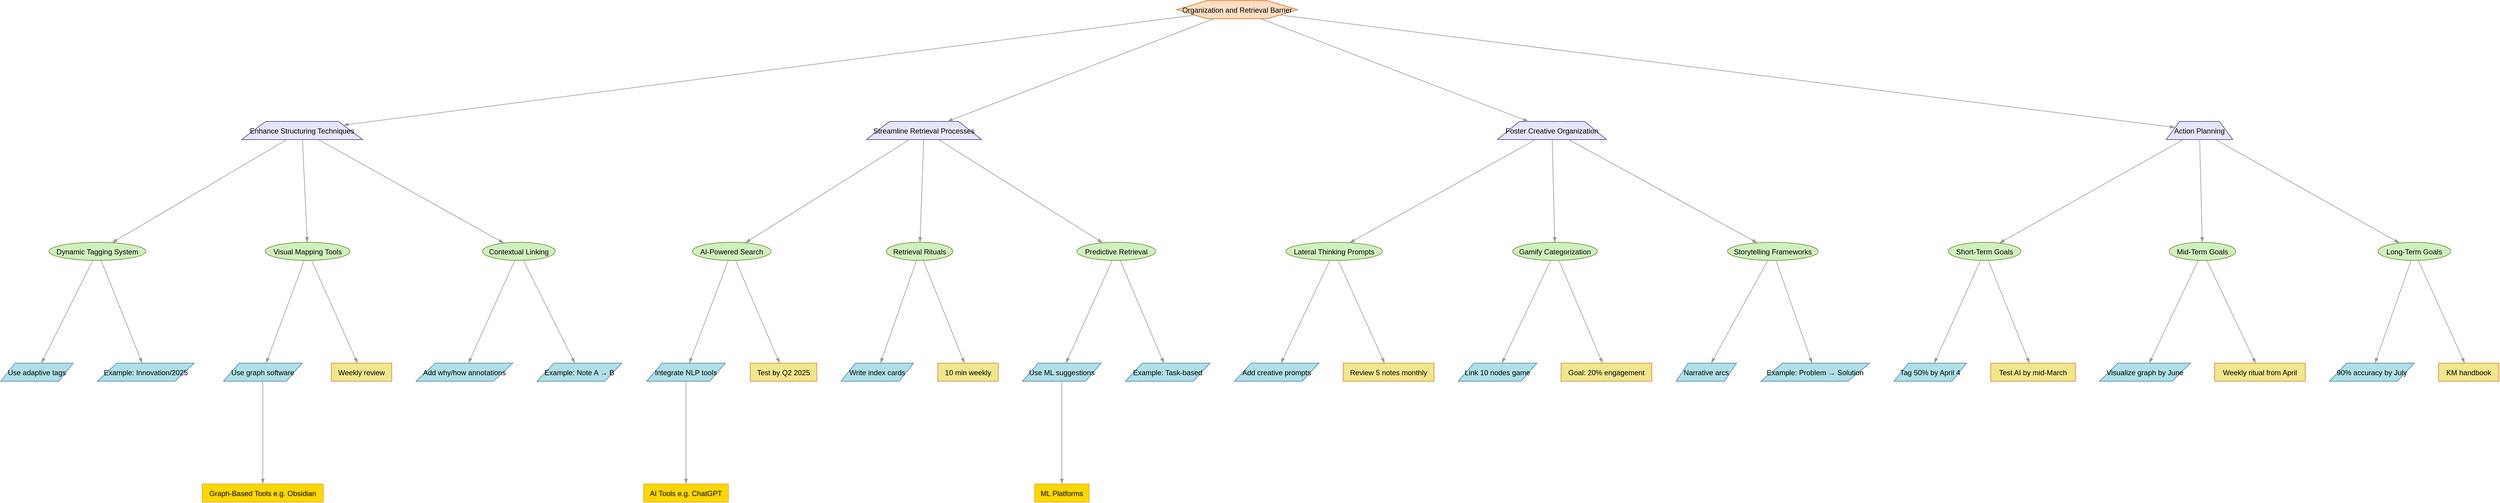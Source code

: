 <mxfile version="26.0.16">
  <diagram name="Page-1" id="PQdFNrRTIFDckVssk8G5">
    <mxGraphModel dx="1020" dy="745" grid="1" gridSize="10" guides="1" tooltips="1" connect="1" arrows="1" fold="1" page="0" pageScale="1" pageWidth="1169" pageHeight="827" math="0" shadow="0">
      <root>
        <mxCell id="0" />
        <mxCell id="1" parent="0" />
        <UserObject label="%name%" name="Organization and Retrieval Barrier" placeholders="1" id="pWWIoXjgKV-4vE8Mswgo-612">
          <mxCell style="shape=hexagon;fillColor=#ffddc1;strokeColor=#d2691e;perimeter=hexagonPerimeter;" vertex="1" parent="1">
            <mxGeometry x="1963.529" y="310" width="200" height="30" as="geometry" />
          </mxCell>
        </UserObject>
        <UserObject label="%name%" name="Enhance Structuring Techniques" placeholders="1" id="pWWIoXjgKV-4vE8Mswgo-613">
          <mxCell style="shape=trapezoid;fillColor=#e6e6fa;strokeColor=#483d8b;perimeter=trapezoidPerimeter;" vertex="1" parent="1">
            <mxGeometry x="418.235" y="510" width="200" height="30" as="geometry" />
          </mxCell>
        </UserObject>
        <UserObject label="%name%" name="Dynamic Tagging System" placeholders="1" id="pWWIoXjgKV-4vE8Mswgo-614">
          <mxCell style="shape=ellipse;fillColor=#d0f0c0;strokeColor=#6b8e23;perimeter=ellipsePerimeter;" vertex="1" parent="1">
            <mxGeometry x="100" y="710" width="160" height="30" as="geometry" />
          </mxCell>
        </UserObject>
        <UserObject label="%name%" name="Use adaptive tags" placeholders="1" id="pWWIoXjgKV-4vE8Mswgo-615">
          <mxCell style="shape=parallelogram;fillColor=#b0e0e6;strokeColor=#4682b4;perimeter=parallelogramPerimeter;" vertex="1" parent="1">
            <mxGeometry x="20" y="910" width="120" height="30" as="geometry" />
          </mxCell>
        </UserObject>
        <UserObject label="%name%" name="Example: Innovation/2025" placeholders="1" id="pWWIoXjgKV-4vE8Mswgo-616">
          <mxCell style="shape=parallelogram;fillColor=#b0e0e6;strokeColor=#4682b4;perimeter=parallelogramPerimeter;" vertex="1" parent="1">
            <mxGeometry x="180" y="910" width="160" height="30" as="geometry" />
          </mxCell>
        </UserObject>
        <UserObject label="%name%" name="Visual Mapping Tools" placeholders="1" id="pWWIoXjgKV-4vE8Mswgo-617">
          <mxCell style="shape=ellipse;fillColor=#d0f0c0;strokeColor=#6b8e23;perimeter=ellipsePerimeter;" vertex="1" parent="1">
            <mxGeometry x="457.353" y="710" width="140" height="30" as="geometry" />
          </mxCell>
        </UserObject>
        <UserObject label="%name%" name="Use graph software" placeholders="1" id="pWWIoXjgKV-4vE8Mswgo-618">
          <mxCell style="shape=parallelogram;fillColor=#b0e0e6;strokeColor=#4682b4;perimeter=parallelogramPerimeter;" vertex="1" parent="1">
            <mxGeometry x="388.235" y="910" width="130" height="30" as="geometry" />
          </mxCell>
        </UserObject>
        <UserObject label="%name%" name="Weekly review" placeholders="1" id="pWWIoXjgKV-4vE8Mswgo-619">
          <mxCell style="shape=rectangle;fillColor=#f0e68c;strokeColor=#cd853f;perimeter=rectanglePerimeter;" vertex="1" parent="1">
            <mxGeometry x="566.471" y="910" width="100" height="30" as="geometry" />
          </mxCell>
        </UserObject>
        <UserObject label="%name%" name="Contextual Linking" placeholders="1" id="pWWIoXjgKV-4vE8Mswgo-620">
          <mxCell style="shape=ellipse;fillColor=#d0f0c0;strokeColor=#6b8e23;perimeter=ellipsePerimeter;" vertex="1" parent="1">
            <mxGeometry x="816.471" y="710" width="120" height="30" as="geometry" />
          </mxCell>
        </UserObject>
        <UserObject label="%name%" name="Add why/how annotations" placeholders="1" id="pWWIoXjgKV-4vE8Mswgo-621">
          <mxCell style="shape=parallelogram;fillColor=#b0e0e6;strokeColor=#4682b4;perimeter=parallelogramPerimeter;" vertex="1" parent="1">
            <mxGeometry x="706.471" y="910" width="160" height="30" as="geometry" />
          </mxCell>
        </UserObject>
        <UserObject label="%name%" name="Example: Note A → B" placeholders="1" id="pWWIoXjgKV-4vE8Mswgo-622">
          <mxCell style="shape=parallelogram;fillColor=#b0e0e6;strokeColor=#4682b4;perimeter=parallelogramPerimeter;" vertex="1" parent="1">
            <mxGeometry x="906.471" y="910" width="140" height="30" as="geometry" />
          </mxCell>
        </UserObject>
        <UserObject label="%name%" name="Streamline Retrieval Processes" placeholders="1" id="pWWIoXjgKV-4vE8Mswgo-623">
          <mxCell style="shape=trapezoid;fillColor=#e6e6fa;strokeColor=#483d8b;perimeter=trapezoidPerimeter;" vertex="1" parent="1">
            <mxGeometry x="1451.029" y="510" width="190" height="30" as="geometry" />
          </mxCell>
        </UserObject>
        <UserObject label="%name%" name="AI-Powered Search" placeholders="1" id="pWWIoXjgKV-4vE8Mswgo-624">
          <mxCell style="shape=ellipse;fillColor=#d0f0c0;strokeColor=#6b8e23;perimeter=ellipsePerimeter;" vertex="1" parent="1">
            <mxGeometry x="1163.235" y="710" width="130" height="30" as="geometry" />
          </mxCell>
        </UserObject>
        <UserObject label="%name%" name="Integrate NLP tools" placeholders="1" id="pWWIoXjgKV-4vE8Mswgo-625">
          <mxCell style="shape=parallelogram;fillColor=#b0e0e6;strokeColor=#4682b4;perimeter=parallelogramPerimeter;" vertex="1" parent="1">
            <mxGeometry x="1087.647" y="910" width="130" height="30" as="geometry" />
          </mxCell>
        </UserObject>
        <UserObject label="%name%" name="Test by Q2 2025" placeholders="1" id="pWWIoXjgKV-4vE8Mswgo-626">
          <mxCell style="shape=rectangle;fillColor=#f0e68c;strokeColor=#cd853f;perimeter=rectanglePerimeter;" vertex="1" parent="1">
            <mxGeometry x="1258.824" y="910" width="110" height="30" as="geometry" />
          </mxCell>
        </UserObject>
        <UserObject label="%name%" name="Retrieval Rituals" placeholders="1" id="pWWIoXjgKV-4vE8Mswgo-627">
          <mxCell style="shape=ellipse;fillColor=#d0f0c0;strokeColor=#6b8e23;perimeter=ellipsePerimeter;" vertex="1" parent="1">
            <mxGeometry x="1483.824" y="710" width="110" height="30" as="geometry" />
          </mxCell>
        </UserObject>
        <UserObject label="%name%" name="Write index cards" placeholders="1" id="pWWIoXjgKV-4vE8Mswgo-628">
          <mxCell style="shape=parallelogram;fillColor=#b0e0e6;strokeColor=#4682b4;perimeter=parallelogramPerimeter;" vertex="1" parent="1">
            <mxGeometry x="1408.824" y="910" width="120" height="30" as="geometry" />
          </mxCell>
        </UserObject>
        <UserObject label="%name%" name="10 min weekly" placeholders="1" id="pWWIoXjgKV-4vE8Mswgo-629">
          <mxCell style="shape=rectangle;fillColor=#f0e68c;strokeColor=#cd853f;perimeter=rectanglePerimeter;" vertex="1" parent="1">
            <mxGeometry x="1568.824" y="910" width="100" height="30" as="geometry" />
          </mxCell>
        </UserObject>
        <UserObject label="%name%" name="Predictive Retrieval" placeholders="1" id="pWWIoXjgKV-4vE8Mswgo-630">
          <mxCell style="shape=ellipse;fillColor=#d0f0c0;strokeColor=#6b8e23;perimeter=ellipsePerimeter;" vertex="1" parent="1">
            <mxGeometry x="1798.824" y="710" width="130" height="30" as="geometry" />
          </mxCell>
        </UserObject>
        <UserObject label="%name%" name="Use ML suggestions" placeholders="1" id="pWWIoXjgKV-4vE8Mswgo-631">
          <mxCell style="shape=parallelogram;fillColor=#b0e0e6;strokeColor=#4682b4;perimeter=parallelogramPerimeter;" vertex="1" parent="1">
            <mxGeometry x="1708.824" y="910" width="130" height="30" as="geometry" />
          </mxCell>
        </UserObject>
        <UserObject label="%name%" name="Example: Task-based" placeholders="1" id="pWWIoXjgKV-4vE8Mswgo-632">
          <mxCell style="shape=parallelogram;fillColor=#b0e0e6;strokeColor=#4682b4;perimeter=parallelogramPerimeter;" vertex="1" parent="1">
            <mxGeometry x="1878.824" y="910" width="140" height="30" as="geometry" />
          </mxCell>
        </UserObject>
        <UserObject label="%name%" name="Foster Creative Organization" placeholders="1" id="pWWIoXjgKV-4vE8Mswgo-633">
          <mxCell style="shape=trapezoid;fillColor=#e6e6fa;strokeColor=#483d8b;perimeter=trapezoidPerimeter;" vertex="1" parent="1">
            <mxGeometry x="2493.824" y="510" width="180" height="30" as="geometry" />
          </mxCell>
        </UserObject>
        <UserObject label="%name%" name="Lateral Thinking Prompts" placeholders="1" id="pWWIoXjgKV-4vE8Mswgo-634">
          <mxCell style="shape=ellipse;fillColor=#d0f0c0;strokeColor=#6b8e23;perimeter=ellipsePerimeter;" vertex="1" parent="1">
            <mxGeometry x="2143.824" y="710" width="160" height="30" as="geometry" />
          </mxCell>
        </UserObject>
        <UserObject label="%name%" name="Add creative prompts" placeholders="1" id="pWWIoXjgKV-4vE8Mswgo-635">
          <mxCell style="shape=parallelogram;fillColor=#b0e0e6;strokeColor=#4682b4;perimeter=parallelogramPerimeter;" vertex="1" parent="1">
            <mxGeometry x="2058.824" y="910" width="140" height="30" as="geometry" />
          </mxCell>
        </UserObject>
        <UserObject label="%name%" name="Review 5 notes monthly" placeholders="1" id="pWWIoXjgKV-4vE8Mswgo-636">
          <mxCell style="shape=rectangle;fillColor=#f0e68c;strokeColor=#cd853f;perimeter=rectanglePerimeter;" vertex="1" parent="1">
            <mxGeometry x="2238.824" y="910" width="150" height="30" as="geometry" />
          </mxCell>
        </UserObject>
        <UserObject label="%name%" name="Gamify Categorization" placeholders="1" id="pWWIoXjgKV-4vE8Mswgo-637">
          <mxCell style="shape=ellipse;fillColor=#d0f0c0;strokeColor=#6b8e23;perimeter=ellipsePerimeter;" vertex="1" parent="1">
            <mxGeometry x="2518.824" y="710" width="140" height="30" as="geometry" />
          </mxCell>
        </UserObject>
        <UserObject label="%name%" name="Link 10 nodes game" placeholders="1" id="pWWIoXjgKV-4vE8Mswgo-638">
          <mxCell style="shape=parallelogram;fillColor=#b0e0e6;strokeColor=#4682b4;perimeter=parallelogramPerimeter;" vertex="1" parent="1">
            <mxGeometry x="2428.824" y="910" width="130" height="30" as="geometry" />
          </mxCell>
        </UserObject>
        <UserObject label="%name%" name="Goal: 20% engagement" placeholders="1" id="pWWIoXjgKV-4vE8Mswgo-639">
          <mxCell style="shape=rectangle;fillColor=#f0e68c;strokeColor=#cd853f;perimeter=rectanglePerimeter;" vertex="1" parent="1">
            <mxGeometry x="2598.824" y="910" width="150" height="30" as="geometry" />
          </mxCell>
        </UserObject>
        <UserObject label="%name%" name="Storytelling Frameworks" placeholders="1" id="pWWIoXjgKV-4vE8Mswgo-640">
          <mxCell style="shape=ellipse;fillColor=#d0f0c0;strokeColor=#6b8e23;perimeter=ellipsePerimeter;" vertex="1" parent="1">
            <mxGeometry x="2873.824" y="710" width="150" height="30" as="geometry" />
          </mxCell>
        </UserObject>
        <UserObject label="%name%" name="Narrative arcs" placeholders="1" id="pWWIoXjgKV-4vE8Mswgo-641">
          <mxCell style="shape=parallelogram;fillColor=#b0e0e6;strokeColor=#4682b4;perimeter=parallelogramPerimeter;" vertex="1" parent="1">
            <mxGeometry x="2788.824" y="910" width="100" height="30" as="geometry" />
          </mxCell>
        </UserObject>
        <UserObject label="%name%" name="Example: Problem → Solution" placeholders="1" id="pWWIoXjgKV-4vE8Mswgo-642">
          <mxCell style="shape=parallelogram;fillColor=#b0e0e6;strokeColor=#4682b4;perimeter=parallelogramPerimeter;" vertex="1" parent="1">
            <mxGeometry x="2928.824" y="910" width="180" height="30" as="geometry" />
          </mxCell>
        </UserObject>
        <UserObject label="%name%" name="Action Planning" placeholders="1" id="pWWIoXjgKV-4vE8Mswgo-643">
          <mxCell style="shape=trapezoid;fillColor=#e6e6fa;strokeColor=#483d8b;perimeter=trapezoidPerimeter;" vertex="1" parent="1">
            <mxGeometry x="3598.824" y="510" width="110" height="30" as="geometry" />
          </mxCell>
        </UserObject>
        <UserObject label="%name%" name="Short-Term Goals" placeholders="1" id="pWWIoXjgKV-4vE8Mswgo-644">
          <mxCell style="shape=ellipse;fillColor=#d0f0c0;strokeColor=#6b8e23;perimeter=ellipsePerimeter;" vertex="1" parent="1">
            <mxGeometry x="3238.824" y="710" width="120" height="30" as="geometry" />
          </mxCell>
        </UserObject>
        <UserObject label="%name%" name="Tag 50% by April 4" placeholders="1" id="pWWIoXjgKV-4vE8Mswgo-645">
          <mxCell style="shape=parallelogram;fillColor=#b0e0e6;strokeColor=#4682b4;perimeter=parallelogramPerimeter;" vertex="1" parent="1">
            <mxGeometry x="3148.824" y="910" width="120" height="30" as="geometry" />
          </mxCell>
        </UserObject>
        <UserObject label="%name%" name="Test AI by mid-March" placeholders="1" id="pWWIoXjgKV-4vE8Mswgo-646">
          <mxCell style="shape=rectangle;fillColor=#f0e68c;strokeColor=#cd853f;perimeter=rectanglePerimeter;" vertex="1" parent="1">
            <mxGeometry x="3308.824" y="910" width="140" height="30" as="geometry" />
          </mxCell>
        </UserObject>
        <UserObject label="%name%" name="Mid-Term Goals" placeholders="1" id="pWWIoXjgKV-4vE8Mswgo-647">
          <mxCell style="shape=ellipse;fillColor=#d0f0c0;strokeColor=#6b8e23;perimeter=ellipsePerimeter;" vertex="1" parent="1">
            <mxGeometry x="3603.824" y="710" width="110" height="30" as="geometry" />
          </mxCell>
        </UserObject>
        <UserObject label="%name%" name="Visualize graph by June" placeholders="1" id="pWWIoXjgKV-4vE8Mswgo-648">
          <mxCell style="shape=parallelogram;fillColor=#b0e0e6;strokeColor=#4682b4;perimeter=parallelogramPerimeter;" vertex="1" parent="1">
            <mxGeometry x="3488.824" y="910" width="150" height="30" as="geometry" />
          </mxCell>
        </UserObject>
        <UserObject label="%name%" name="Weekly ritual from April" placeholders="1" id="pWWIoXjgKV-4vE8Mswgo-649">
          <mxCell style="shape=rectangle;fillColor=#f0e68c;strokeColor=#cd853f;perimeter=rectanglePerimeter;" vertex="1" parent="1">
            <mxGeometry x="3678.824" y="910" width="150" height="30" as="geometry" />
          </mxCell>
        </UserObject>
        <UserObject label="%name%" name="Long-Term Goals" placeholders="1" id="pWWIoXjgKV-4vE8Mswgo-650">
          <mxCell style="shape=ellipse;fillColor=#d0f0c0;strokeColor=#6b8e23;perimeter=ellipsePerimeter;" vertex="1" parent="1">
            <mxGeometry x="3948.824" y="710" width="120" height="30" as="geometry" />
          </mxCell>
        </UserObject>
        <UserObject label="%name%" name="90% accuracy by July" placeholders="1" id="pWWIoXjgKV-4vE8Mswgo-651">
          <mxCell style="shape=parallelogram;fillColor=#b0e0e6;strokeColor=#4682b4;perimeter=parallelogramPerimeter;" vertex="1" parent="1">
            <mxGeometry x="3868.824" y="910" width="140" height="30" as="geometry" />
          </mxCell>
        </UserObject>
        <UserObject label="%name%" name="KM handbook" placeholders="1" id="pWWIoXjgKV-4vE8Mswgo-652">
          <mxCell style="shape=rectangle;fillColor=#f0e68c;strokeColor=#cd853f;perimeter=rectanglePerimeter;" vertex="1" parent="1">
            <mxGeometry x="4048.824" y="910" width="100" height="30" as="geometry" />
          </mxCell>
        </UserObject>
        <UserObject label="%name%" name="Graph-Based Tools e.g. Obsidian" placeholders="1" id="pWWIoXjgKV-4vE8Mswgo-653">
          <mxCell style="shape=rectangle;fillColor=#ffd700;strokeColor=#daa520;perimeter=rectanglePerimeter;" vertex="1" parent="1">
            <mxGeometry x="353.235" y="1110" width="200" height="30" as="geometry" />
          </mxCell>
        </UserObject>
        <UserObject label="%name%" name="AI Tools e.g. ChatGPT" placeholders="1" id="pWWIoXjgKV-4vE8Mswgo-654">
          <mxCell style="shape=rectangle;fillColor=#ffd700;strokeColor=#daa520;perimeter=rectanglePerimeter;" vertex="1" parent="1">
            <mxGeometry x="1082.647" y="1110" width="140" height="30" as="geometry" />
          </mxCell>
        </UserObject>
        <UserObject label="%name%" name="ML Platforms" placeholders="1" id="pWWIoXjgKV-4vE8Mswgo-655">
          <mxCell style="shape=rectangle;fillColor=#ffd700;strokeColor=#daa520;perimeter=rectanglePerimeter;" vertex="1" parent="1">
            <mxGeometry x="1728.824" y="1110" width="90" height="30" as="geometry" />
          </mxCell>
        </UserObject>
        <mxCell id="pWWIoXjgKV-4vE8Mswgo-656" value="" style="curved=1;endArrow=blockThin;startArrow=none;strokeColor=#999999;endFill=1;" edge="1" parent="1" source="pWWIoXjgKV-4vE8Mswgo-612" target="pWWIoXjgKV-4vE8Mswgo-613">
          <mxGeometry relative="1" as="geometry" />
        </mxCell>
        <mxCell id="pWWIoXjgKV-4vE8Mswgo-657" value="" style="curved=1;endArrow=blockThin;startArrow=none;strokeColor=#999999;endFill=1;" edge="1" parent="1" source="pWWIoXjgKV-4vE8Mswgo-613" target="pWWIoXjgKV-4vE8Mswgo-614">
          <mxGeometry relative="1" as="geometry" />
        </mxCell>
        <mxCell id="pWWIoXjgKV-4vE8Mswgo-658" value="" style="curved=1;endArrow=blockThin;startArrow=none;strokeColor=#999999;endFill=1;" edge="1" parent="1" source="pWWIoXjgKV-4vE8Mswgo-614" target="pWWIoXjgKV-4vE8Mswgo-615">
          <mxGeometry relative="1" as="geometry" />
        </mxCell>
        <mxCell id="pWWIoXjgKV-4vE8Mswgo-659" value="" style="curved=1;endArrow=blockThin;startArrow=none;strokeColor=#999999;endFill=1;" edge="1" parent="1" source="pWWIoXjgKV-4vE8Mswgo-614" target="pWWIoXjgKV-4vE8Mswgo-616">
          <mxGeometry relative="1" as="geometry" />
        </mxCell>
        <mxCell id="pWWIoXjgKV-4vE8Mswgo-660" value="" style="curved=1;endArrow=blockThin;startArrow=none;strokeColor=#999999;endFill=1;" edge="1" parent="1" source="pWWIoXjgKV-4vE8Mswgo-613" target="pWWIoXjgKV-4vE8Mswgo-617">
          <mxGeometry relative="1" as="geometry" />
        </mxCell>
        <mxCell id="pWWIoXjgKV-4vE8Mswgo-661" value="" style="curved=1;endArrow=blockThin;startArrow=none;strokeColor=#999999;endFill=1;" edge="1" parent="1" source="pWWIoXjgKV-4vE8Mswgo-617" target="pWWIoXjgKV-4vE8Mswgo-618">
          <mxGeometry relative="1" as="geometry" />
        </mxCell>
        <mxCell id="pWWIoXjgKV-4vE8Mswgo-662" value="" style="curved=1;endArrow=blockThin;startArrow=none;strokeColor=#999999;endFill=1;" edge="1" parent="1" source="pWWIoXjgKV-4vE8Mswgo-617" target="pWWIoXjgKV-4vE8Mswgo-619">
          <mxGeometry relative="1" as="geometry" />
        </mxCell>
        <mxCell id="pWWIoXjgKV-4vE8Mswgo-663" value="" style="curved=1;endArrow=blockThin;startArrow=none;strokeColor=#999999;endFill=1;" edge="1" parent="1" source="pWWIoXjgKV-4vE8Mswgo-613" target="pWWIoXjgKV-4vE8Mswgo-620">
          <mxGeometry relative="1" as="geometry" />
        </mxCell>
        <mxCell id="pWWIoXjgKV-4vE8Mswgo-664" value="" style="curved=1;endArrow=blockThin;startArrow=none;strokeColor=#999999;endFill=1;" edge="1" parent="1" source="pWWIoXjgKV-4vE8Mswgo-620" target="pWWIoXjgKV-4vE8Mswgo-621">
          <mxGeometry relative="1" as="geometry" />
        </mxCell>
        <mxCell id="pWWIoXjgKV-4vE8Mswgo-665" value="" style="curved=1;endArrow=blockThin;startArrow=none;strokeColor=#999999;endFill=1;" edge="1" parent="1" source="pWWIoXjgKV-4vE8Mswgo-620" target="pWWIoXjgKV-4vE8Mswgo-622">
          <mxGeometry relative="1" as="geometry" />
        </mxCell>
        <mxCell id="pWWIoXjgKV-4vE8Mswgo-666" value="" style="curved=1;endArrow=blockThin;startArrow=none;strokeColor=#999999;endFill=1;" edge="1" parent="1" source="pWWIoXjgKV-4vE8Mswgo-612" target="pWWIoXjgKV-4vE8Mswgo-623">
          <mxGeometry relative="1" as="geometry" />
        </mxCell>
        <mxCell id="pWWIoXjgKV-4vE8Mswgo-667" value="" style="curved=1;endArrow=blockThin;startArrow=none;strokeColor=#999999;endFill=1;" edge="1" parent="1" source="pWWIoXjgKV-4vE8Mswgo-623" target="pWWIoXjgKV-4vE8Mswgo-624">
          <mxGeometry relative="1" as="geometry" />
        </mxCell>
        <mxCell id="pWWIoXjgKV-4vE8Mswgo-668" value="" style="curved=1;endArrow=blockThin;startArrow=none;strokeColor=#999999;endFill=1;" edge="1" parent="1" source="pWWIoXjgKV-4vE8Mswgo-624" target="pWWIoXjgKV-4vE8Mswgo-625">
          <mxGeometry relative="1" as="geometry" />
        </mxCell>
        <mxCell id="pWWIoXjgKV-4vE8Mswgo-669" value="" style="curved=1;endArrow=blockThin;startArrow=none;strokeColor=#999999;endFill=1;" edge="1" parent="1" source="pWWIoXjgKV-4vE8Mswgo-624" target="pWWIoXjgKV-4vE8Mswgo-626">
          <mxGeometry relative="1" as="geometry" />
        </mxCell>
        <mxCell id="pWWIoXjgKV-4vE8Mswgo-670" value="" style="curved=1;endArrow=blockThin;startArrow=none;strokeColor=#999999;endFill=1;" edge="1" parent="1" source="pWWIoXjgKV-4vE8Mswgo-623" target="pWWIoXjgKV-4vE8Mswgo-627">
          <mxGeometry relative="1" as="geometry" />
        </mxCell>
        <mxCell id="pWWIoXjgKV-4vE8Mswgo-671" value="" style="curved=1;endArrow=blockThin;startArrow=none;strokeColor=#999999;endFill=1;" edge="1" parent="1" source="pWWIoXjgKV-4vE8Mswgo-627" target="pWWIoXjgKV-4vE8Mswgo-628">
          <mxGeometry relative="1" as="geometry" />
        </mxCell>
        <mxCell id="pWWIoXjgKV-4vE8Mswgo-672" value="" style="curved=1;endArrow=blockThin;startArrow=none;strokeColor=#999999;endFill=1;" edge="1" parent="1" source="pWWIoXjgKV-4vE8Mswgo-627" target="pWWIoXjgKV-4vE8Mswgo-629">
          <mxGeometry relative="1" as="geometry" />
        </mxCell>
        <mxCell id="pWWIoXjgKV-4vE8Mswgo-673" value="" style="curved=1;endArrow=blockThin;startArrow=none;strokeColor=#999999;endFill=1;" edge="1" parent="1" source="pWWIoXjgKV-4vE8Mswgo-623" target="pWWIoXjgKV-4vE8Mswgo-630">
          <mxGeometry relative="1" as="geometry" />
        </mxCell>
        <mxCell id="pWWIoXjgKV-4vE8Mswgo-674" value="" style="curved=1;endArrow=blockThin;startArrow=none;strokeColor=#999999;endFill=1;" edge="1" parent="1" source="pWWIoXjgKV-4vE8Mswgo-630" target="pWWIoXjgKV-4vE8Mswgo-631">
          <mxGeometry relative="1" as="geometry" />
        </mxCell>
        <mxCell id="pWWIoXjgKV-4vE8Mswgo-675" value="" style="curved=1;endArrow=blockThin;startArrow=none;strokeColor=#999999;endFill=1;" edge="1" parent="1" source="pWWIoXjgKV-4vE8Mswgo-630" target="pWWIoXjgKV-4vE8Mswgo-632">
          <mxGeometry relative="1" as="geometry" />
        </mxCell>
        <mxCell id="pWWIoXjgKV-4vE8Mswgo-676" value="" style="curved=1;endArrow=blockThin;startArrow=none;strokeColor=#999999;endFill=1;" edge="1" parent="1" source="pWWIoXjgKV-4vE8Mswgo-612" target="pWWIoXjgKV-4vE8Mswgo-633">
          <mxGeometry relative="1" as="geometry" />
        </mxCell>
        <mxCell id="pWWIoXjgKV-4vE8Mswgo-677" value="" style="curved=1;endArrow=blockThin;startArrow=none;strokeColor=#999999;endFill=1;" edge="1" parent="1" source="pWWIoXjgKV-4vE8Mswgo-633" target="pWWIoXjgKV-4vE8Mswgo-634">
          <mxGeometry relative="1" as="geometry" />
        </mxCell>
        <mxCell id="pWWIoXjgKV-4vE8Mswgo-678" value="" style="curved=1;endArrow=blockThin;startArrow=none;strokeColor=#999999;endFill=1;" edge="1" parent="1" source="pWWIoXjgKV-4vE8Mswgo-634" target="pWWIoXjgKV-4vE8Mswgo-635">
          <mxGeometry relative="1" as="geometry" />
        </mxCell>
        <mxCell id="pWWIoXjgKV-4vE8Mswgo-679" value="" style="curved=1;endArrow=blockThin;startArrow=none;strokeColor=#999999;endFill=1;" edge="1" parent="1" source="pWWIoXjgKV-4vE8Mswgo-634" target="pWWIoXjgKV-4vE8Mswgo-636">
          <mxGeometry relative="1" as="geometry" />
        </mxCell>
        <mxCell id="pWWIoXjgKV-4vE8Mswgo-680" value="" style="curved=1;endArrow=blockThin;startArrow=none;strokeColor=#999999;endFill=1;" edge="1" parent="1" source="pWWIoXjgKV-4vE8Mswgo-633" target="pWWIoXjgKV-4vE8Mswgo-637">
          <mxGeometry relative="1" as="geometry" />
        </mxCell>
        <mxCell id="pWWIoXjgKV-4vE8Mswgo-681" value="" style="curved=1;endArrow=blockThin;startArrow=none;strokeColor=#999999;endFill=1;" edge="1" parent="1" source="pWWIoXjgKV-4vE8Mswgo-637" target="pWWIoXjgKV-4vE8Mswgo-638">
          <mxGeometry relative="1" as="geometry" />
        </mxCell>
        <mxCell id="pWWIoXjgKV-4vE8Mswgo-682" value="" style="curved=1;endArrow=blockThin;startArrow=none;strokeColor=#999999;endFill=1;" edge="1" parent="1" source="pWWIoXjgKV-4vE8Mswgo-637" target="pWWIoXjgKV-4vE8Mswgo-639">
          <mxGeometry relative="1" as="geometry" />
        </mxCell>
        <mxCell id="pWWIoXjgKV-4vE8Mswgo-683" value="" style="curved=1;endArrow=blockThin;startArrow=none;strokeColor=#999999;endFill=1;" edge="1" parent="1" source="pWWIoXjgKV-4vE8Mswgo-633" target="pWWIoXjgKV-4vE8Mswgo-640">
          <mxGeometry relative="1" as="geometry" />
        </mxCell>
        <mxCell id="pWWIoXjgKV-4vE8Mswgo-684" value="" style="curved=1;endArrow=blockThin;startArrow=none;strokeColor=#999999;endFill=1;" edge="1" parent="1" source="pWWIoXjgKV-4vE8Mswgo-640" target="pWWIoXjgKV-4vE8Mswgo-641">
          <mxGeometry relative="1" as="geometry" />
        </mxCell>
        <mxCell id="pWWIoXjgKV-4vE8Mswgo-685" value="" style="curved=1;endArrow=blockThin;startArrow=none;strokeColor=#999999;endFill=1;" edge="1" parent="1" source="pWWIoXjgKV-4vE8Mswgo-640" target="pWWIoXjgKV-4vE8Mswgo-642">
          <mxGeometry relative="1" as="geometry" />
        </mxCell>
        <mxCell id="pWWIoXjgKV-4vE8Mswgo-686" value="" style="curved=1;endArrow=blockThin;startArrow=none;strokeColor=#999999;endFill=1;" edge="1" parent="1" source="pWWIoXjgKV-4vE8Mswgo-612" target="pWWIoXjgKV-4vE8Mswgo-643">
          <mxGeometry relative="1" as="geometry" />
        </mxCell>
        <mxCell id="pWWIoXjgKV-4vE8Mswgo-687" value="" style="curved=1;endArrow=blockThin;startArrow=none;strokeColor=#999999;endFill=1;" edge="1" parent="1" source="pWWIoXjgKV-4vE8Mswgo-643" target="pWWIoXjgKV-4vE8Mswgo-644">
          <mxGeometry relative="1" as="geometry" />
        </mxCell>
        <mxCell id="pWWIoXjgKV-4vE8Mswgo-688" value="" style="curved=1;endArrow=blockThin;startArrow=none;strokeColor=#999999;endFill=1;" edge="1" parent="1" source="pWWIoXjgKV-4vE8Mswgo-644" target="pWWIoXjgKV-4vE8Mswgo-645">
          <mxGeometry relative="1" as="geometry" />
        </mxCell>
        <mxCell id="pWWIoXjgKV-4vE8Mswgo-689" value="" style="curved=1;endArrow=blockThin;startArrow=none;strokeColor=#999999;endFill=1;" edge="1" parent="1" source="pWWIoXjgKV-4vE8Mswgo-644" target="pWWIoXjgKV-4vE8Mswgo-646">
          <mxGeometry relative="1" as="geometry" />
        </mxCell>
        <mxCell id="pWWIoXjgKV-4vE8Mswgo-690" value="" style="curved=1;endArrow=blockThin;startArrow=none;strokeColor=#999999;endFill=1;" edge="1" parent="1" source="pWWIoXjgKV-4vE8Mswgo-643" target="pWWIoXjgKV-4vE8Mswgo-647">
          <mxGeometry relative="1" as="geometry" />
        </mxCell>
        <mxCell id="pWWIoXjgKV-4vE8Mswgo-691" value="" style="curved=1;endArrow=blockThin;startArrow=none;strokeColor=#999999;endFill=1;" edge="1" parent="1" source="pWWIoXjgKV-4vE8Mswgo-647" target="pWWIoXjgKV-4vE8Mswgo-648">
          <mxGeometry relative="1" as="geometry" />
        </mxCell>
        <mxCell id="pWWIoXjgKV-4vE8Mswgo-692" value="" style="curved=1;endArrow=blockThin;startArrow=none;strokeColor=#999999;endFill=1;" edge="1" parent="1" source="pWWIoXjgKV-4vE8Mswgo-647" target="pWWIoXjgKV-4vE8Mswgo-649">
          <mxGeometry relative="1" as="geometry" />
        </mxCell>
        <mxCell id="pWWIoXjgKV-4vE8Mswgo-693" value="" style="curved=1;endArrow=blockThin;startArrow=none;strokeColor=#999999;endFill=1;" edge="1" parent="1" source="pWWIoXjgKV-4vE8Mswgo-643" target="pWWIoXjgKV-4vE8Mswgo-650">
          <mxGeometry relative="1" as="geometry" />
        </mxCell>
        <mxCell id="pWWIoXjgKV-4vE8Mswgo-694" value="" style="curved=1;endArrow=blockThin;startArrow=none;strokeColor=#999999;endFill=1;" edge="1" parent="1" source="pWWIoXjgKV-4vE8Mswgo-650" target="pWWIoXjgKV-4vE8Mswgo-651">
          <mxGeometry relative="1" as="geometry" />
        </mxCell>
        <mxCell id="pWWIoXjgKV-4vE8Mswgo-695" value="" style="curved=1;endArrow=blockThin;startArrow=none;strokeColor=#999999;endFill=1;" edge="1" parent="1" source="pWWIoXjgKV-4vE8Mswgo-650" target="pWWIoXjgKV-4vE8Mswgo-652">
          <mxGeometry relative="1" as="geometry" />
        </mxCell>
        <mxCell id="pWWIoXjgKV-4vE8Mswgo-696" value="" style="curved=1;endArrow=blockThin;startArrow=none;strokeColor=#999999;endFill=1;" edge="1" parent="1" source="pWWIoXjgKV-4vE8Mswgo-618" target="pWWIoXjgKV-4vE8Mswgo-653">
          <mxGeometry relative="1" as="geometry" />
        </mxCell>
        <mxCell id="pWWIoXjgKV-4vE8Mswgo-697" value="" style="curved=1;endArrow=blockThin;startArrow=none;strokeColor=#999999;endFill=1;" edge="1" parent="1" source="pWWIoXjgKV-4vE8Mswgo-625" target="pWWIoXjgKV-4vE8Mswgo-654">
          <mxGeometry relative="1" as="geometry" />
        </mxCell>
        <mxCell id="pWWIoXjgKV-4vE8Mswgo-698" value="" style="curved=1;endArrow=blockThin;startArrow=none;strokeColor=#999999;endFill=1;" edge="1" parent="1" source="pWWIoXjgKV-4vE8Mswgo-631" target="pWWIoXjgKV-4vE8Mswgo-655">
          <mxGeometry relative="1" as="geometry" />
        </mxCell>
      </root>
    </mxGraphModel>
  </diagram>
</mxfile>

